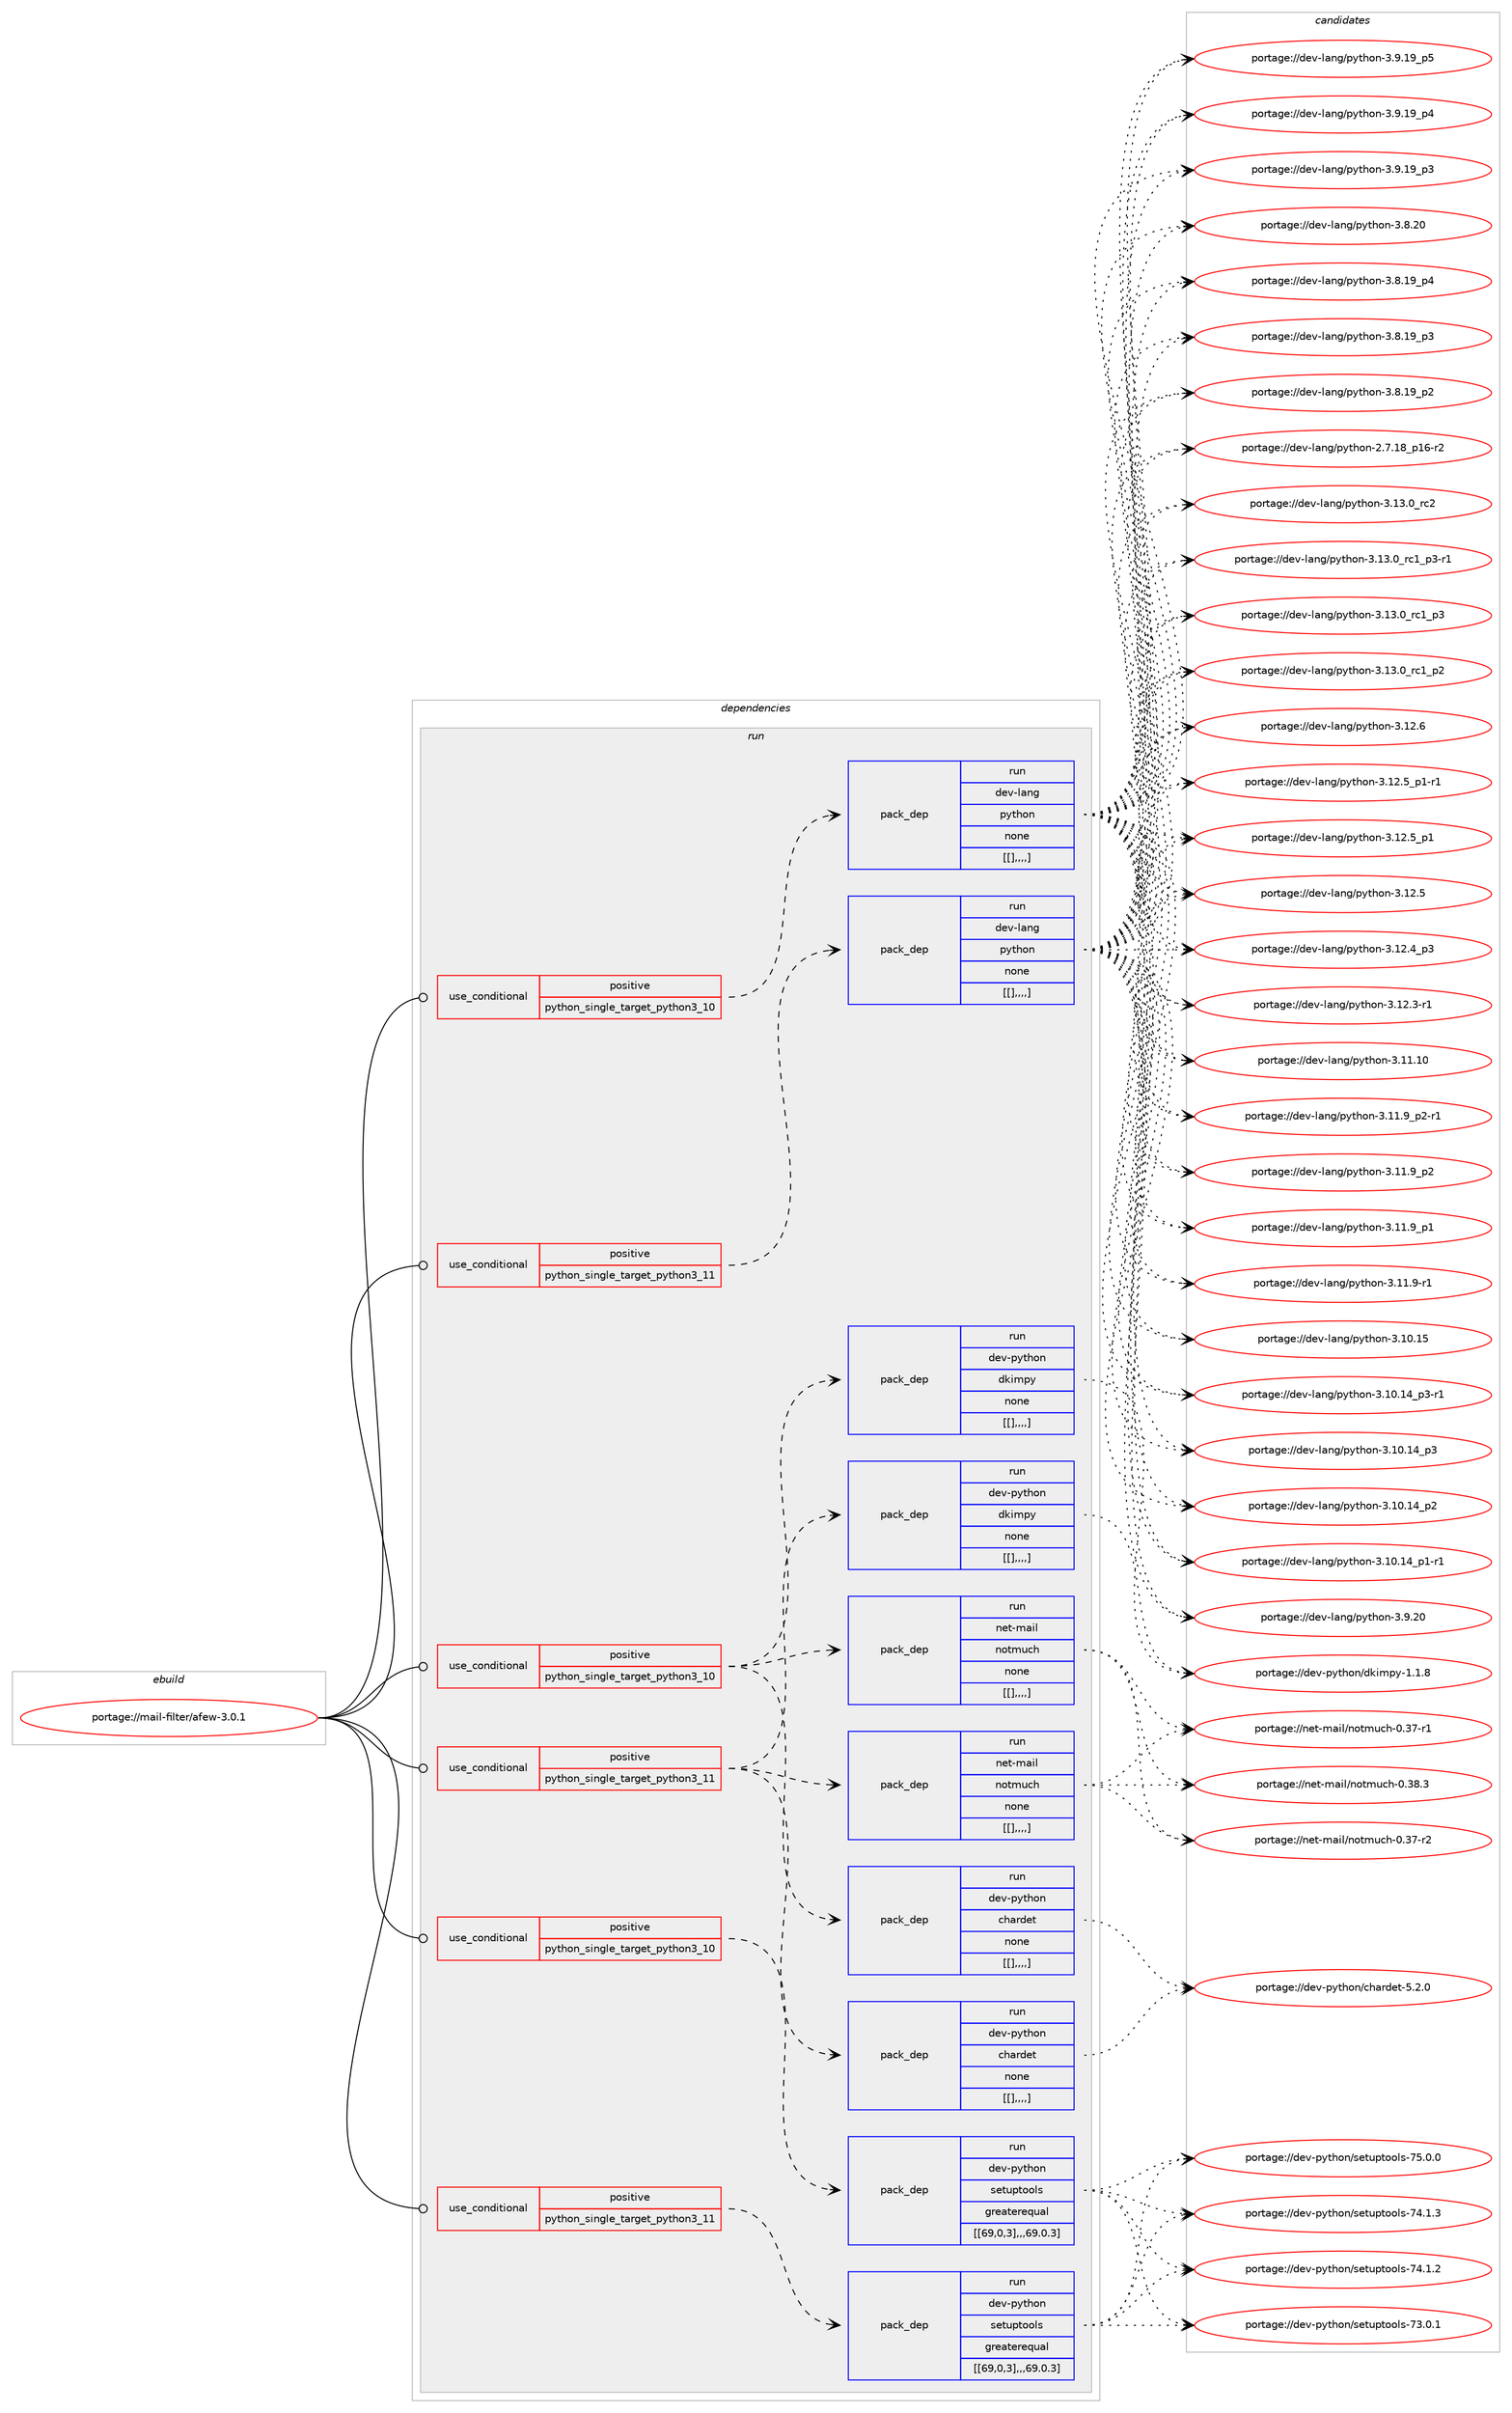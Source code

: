 digraph prolog {

# *************
# Graph options
# *************

newrank=true;
concentrate=true;
compound=true;
graph [rankdir=LR,fontname=Helvetica,fontsize=10,ranksep=1.5];#, ranksep=2.5, nodesep=0.2];
edge  [arrowhead=vee];
node  [fontname=Helvetica,fontsize=10];

# **********
# The ebuild
# **********

subgraph cluster_leftcol {
color=gray;
label=<<i>ebuild</i>>;
id [label="portage://mail-filter/afew-3.0.1", color=red, width=4, href="../mail-filter/afew-3.0.1.svg"];
}

# ****************
# The dependencies
# ****************

subgraph cluster_midcol {
color=gray;
label=<<i>dependencies</i>>;
subgraph cluster_compile {
fillcolor="#eeeeee";
style=filled;
label=<<i>compile</i>>;
}
subgraph cluster_compileandrun {
fillcolor="#eeeeee";
style=filled;
label=<<i>compile and run</i>>;
}
subgraph cluster_run {
fillcolor="#eeeeee";
style=filled;
label=<<i>run</i>>;
subgraph cond72528 {
dependency291865 [label=<<TABLE BORDER="0" CELLBORDER="1" CELLSPACING="0" CELLPADDING="4"><TR><TD ROWSPAN="3" CELLPADDING="10">use_conditional</TD></TR><TR><TD>positive</TD></TR><TR><TD>python_single_target_python3_10</TD></TR></TABLE>>, shape=none, color=red];
subgraph pack216911 {
dependency291866 [label=<<TABLE BORDER="0" CELLBORDER="1" CELLSPACING="0" CELLPADDING="4" WIDTH="220"><TR><TD ROWSPAN="6" CELLPADDING="30">pack_dep</TD></TR><TR><TD WIDTH="110">run</TD></TR><TR><TD>dev-lang</TD></TR><TR><TD>python</TD></TR><TR><TD>none</TD></TR><TR><TD>[[],,,,]</TD></TR></TABLE>>, shape=none, color=blue];
}
dependency291865:e -> dependency291866:w [weight=20,style="dashed",arrowhead="vee"];
}
id:e -> dependency291865:w [weight=20,style="solid",arrowhead="odot"];
subgraph cond72529 {
dependency291867 [label=<<TABLE BORDER="0" CELLBORDER="1" CELLSPACING="0" CELLPADDING="4"><TR><TD ROWSPAN="3" CELLPADDING="10">use_conditional</TD></TR><TR><TD>positive</TD></TR><TR><TD>python_single_target_python3_10</TD></TR></TABLE>>, shape=none, color=red];
subgraph pack216912 {
dependency291868 [label=<<TABLE BORDER="0" CELLBORDER="1" CELLSPACING="0" CELLPADDING="4" WIDTH="220"><TR><TD ROWSPAN="6" CELLPADDING="30">pack_dep</TD></TR><TR><TD WIDTH="110">run</TD></TR><TR><TD>dev-python</TD></TR><TR><TD>chardet</TD></TR><TR><TD>none</TD></TR><TR><TD>[[],,,,]</TD></TR></TABLE>>, shape=none, color=blue];
}
dependency291867:e -> dependency291868:w [weight=20,style="dashed",arrowhead="vee"];
subgraph pack216913 {
dependency291869 [label=<<TABLE BORDER="0" CELLBORDER="1" CELLSPACING="0" CELLPADDING="4" WIDTH="220"><TR><TD ROWSPAN="6" CELLPADDING="30">pack_dep</TD></TR><TR><TD WIDTH="110">run</TD></TR><TR><TD>dev-python</TD></TR><TR><TD>dkimpy</TD></TR><TR><TD>none</TD></TR><TR><TD>[[],,,,]</TD></TR></TABLE>>, shape=none, color=blue];
}
dependency291867:e -> dependency291869:w [weight=20,style="dashed",arrowhead="vee"];
subgraph pack216914 {
dependency291870 [label=<<TABLE BORDER="0" CELLBORDER="1" CELLSPACING="0" CELLPADDING="4" WIDTH="220"><TR><TD ROWSPAN="6" CELLPADDING="30">pack_dep</TD></TR><TR><TD WIDTH="110">run</TD></TR><TR><TD>net-mail</TD></TR><TR><TD>notmuch</TD></TR><TR><TD>none</TD></TR><TR><TD>[[],,,,]</TD></TR></TABLE>>, shape=none, color=blue];
}
dependency291867:e -> dependency291870:w [weight=20,style="dashed",arrowhead="vee"];
}
id:e -> dependency291867:w [weight=20,style="solid",arrowhead="odot"];
subgraph cond72530 {
dependency291871 [label=<<TABLE BORDER="0" CELLBORDER="1" CELLSPACING="0" CELLPADDING="4"><TR><TD ROWSPAN="3" CELLPADDING="10">use_conditional</TD></TR><TR><TD>positive</TD></TR><TR><TD>python_single_target_python3_10</TD></TR></TABLE>>, shape=none, color=red];
subgraph pack216915 {
dependency291872 [label=<<TABLE BORDER="0" CELLBORDER="1" CELLSPACING="0" CELLPADDING="4" WIDTH="220"><TR><TD ROWSPAN="6" CELLPADDING="30">pack_dep</TD></TR><TR><TD WIDTH="110">run</TD></TR><TR><TD>dev-python</TD></TR><TR><TD>setuptools</TD></TR><TR><TD>greaterequal</TD></TR><TR><TD>[[69,0,3],,,69.0.3]</TD></TR></TABLE>>, shape=none, color=blue];
}
dependency291871:e -> dependency291872:w [weight=20,style="dashed",arrowhead="vee"];
}
id:e -> dependency291871:w [weight=20,style="solid",arrowhead="odot"];
subgraph cond72531 {
dependency291873 [label=<<TABLE BORDER="0" CELLBORDER="1" CELLSPACING="0" CELLPADDING="4"><TR><TD ROWSPAN="3" CELLPADDING="10">use_conditional</TD></TR><TR><TD>positive</TD></TR><TR><TD>python_single_target_python3_11</TD></TR></TABLE>>, shape=none, color=red];
subgraph pack216916 {
dependency291874 [label=<<TABLE BORDER="0" CELLBORDER="1" CELLSPACING="0" CELLPADDING="4" WIDTH="220"><TR><TD ROWSPAN="6" CELLPADDING="30">pack_dep</TD></TR><TR><TD WIDTH="110">run</TD></TR><TR><TD>dev-lang</TD></TR><TR><TD>python</TD></TR><TR><TD>none</TD></TR><TR><TD>[[],,,,]</TD></TR></TABLE>>, shape=none, color=blue];
}
dependency291873:e -> dependency291874:w [weight=20,style="dashed",arrowhead="vee"];
}
id:e -> dependency291873:w [weight=20,style="solid",arrowhead="odot"];
subgraph cond72532 {
dependency291875 [label=<<TABLE BORDER="0" CELLBORDER="1" CELLSPACING="0" CELLPADDING="4"><TR><TD ROWSPAN="3" CELLPADDING="10">use_conditional</TD></TR><TR><TD>positive</TD></TR><TR><TD>python_single_target_python3_11</TD></TR></TABLE>>, shape=none, color=red];
subgraph pack216917 {
dependency291876 [label=<<TABLE BORDER="0" CELLBORDER="1" CELLSPACING="0" CELLPADDING="4" WIDTH="220"><TR><TD ROWSPAN="6" CELLPADDING="30">pack_dep</TD></TR><TR><TD WIDTH="110">run</TD></TR><TR><TD>dev-python</TD></TR><TR><TD>chardet</TD></TR><TR><TD>none</TD></TR><TR><TD>[[],,,,]</TD></TR></TABLE>>, shape=none, color=blue];
}
dependency291875:e -> dependency291876:w [weight=20,style="dashed",arrowhead="vee"];
subgraph pack216918 {
dependency291877 [label=<<TABLE BORDER="0" CELLBORDER="1" CELLSPACING="0" CELLPADDING="4" WIDTH="220"><TR><TD ROWSPAN="6" CELLPADDING="30">pack_dep</TD></TR><TR><TD WIDTH="110">run</TD></TR><TR><TD>dev-python</TD></TR><TR><TD>dkimpy</TD></TR><TR><TD>none</TD></TR><TR><TD>[[],,,,]</TD></TR></TABLE>>, shape=none, color=blue];
}
dependency291875:e -> dependency291877:w [weight=20,style="dashed",arrowhead="vee"];
subgraph pack216919 {
dependency291878 [label=<<TABLE BORDER="0" CELLBORDER="1" CELLSPACING="0" CELLPADDING="4" WIDTH="220"><TR><TD ROWSPAN="6" CELLPADDING="30">pack_dep</TD></TR><TR><TD WIDTH="110">run</TD></TR><TR><TD>net-mail</TD></TR><TR><TD>notmuch</TD></TR><TR><TD>none</TD></TR><TR><TD>[[],,,,]</TD></TR></TABLE>>, shape=none, color=blue];
}
dependency291875:e -> dependency291878:w [weight=20,style="dashed",arrowhead="vee"];
}
id:e -> dependency291875:w [weight=20,style="solid",arrowhead="odot"];
subgraph cond72533 {
dependency291879 [label=<<TABLE BORDER="0" CELLBORDER="1" CELLSPACING="0" CELLPADDING="4"><TR><TD ROWSPAN="3" CELLPADDING="10">use_conditional</TD></TR><TR><TD>positive</TD></TR><TR><TD>python_single_target_python3_11</TD></TR></TABLE>>, shape=none, color=red];
subgraph pack216920 {
dependency291880 [label=<<TABLE BORDER="0" CELLBORDER="1" CELLSPACING="0" CELLPADDING="4" WIDTH="220"><TR><TD ROWSPAN="6" CELLPADDING="30">pack_dep</TD></TR><TR><TD WIDTH="110">run</TD></TR><TR><TD>dev-python</TD></TR><TR><TD>setuptools</TD></TR><TR><TD>greaterequal</TD></TR><TR><TD>[[69,0,3],,,69.0.3]</TD></TR></TABLE>>, shape=none, color=blue];
}
dependency291879:e -> dependency291880:w [weight=20,style="dashed",arrowhead="vee"];
}
id:e -> dependency291879:w [weight=20,style="solid",arrowhead="odot"];
}
}

# **************
# The candidates
# **************

subgraph cluster_choices {
rank=same;
color=gray;
label=<<i>candidates</i>>;

subgraph choice216911 {
color=black;
nodesep=1;
choice10010111845108971101034711212111610411111045514649514648951149950 [label="portage://dev-lang/python-3.13.0_rc2", color=red, width=4,href="../dev-lang/python-3.13.0_rc2.svg"];
choice1001011184510897110103471121211161041111104551464951464895114994995112514511449 [label="portage://dev-lang/python-3.13.0_rc1_p3-r1", color=red, width=4,href="../dev-lang/python-3.13.0_rc1_p3-r1.svg"];
choice100101118451089711010347112121116104111110455146495146489511499499511251 [label="portage://dev-lang/python-3.13.0_rc1_p3", color=red, width=4,href="../dev-lang/python-3.13.0_rc1_p3.svg"];
choice100101118451089711010347112121116104111110455146495146489511499499511250 [label="portage://dev-lang/python-3.13.0_rc1_p2", color=red, width=4,href="../dev-lang/python-3.13.0_rc1_p2.svg"];
choice10010111845108971101034711212111610411111045514649504654 [label="portage://dev-lang/python-3.12.6", color=red, width=4,href="../dev-lang/python-3.12.6.svg"];
choice1001011184510897110103471121211161041111104551464950465395112494511449 [label="portage://dev-lang/python-3.12.5_p1-r1", color=red, width=4,href="../dev-lang/python-3.12.5_p1-r1.svg"];
choice100101118451089711010347112121116104111110455146495046539511249 [label="portage://dev-lang/python-3.12.5_p1", color=red, width=4,href="../dev-lang/python-3.12.5_p1.svg"];
choice10010111845108971101034711212111610411111045514649504653 [label="portage://dev-lang/python-3.12.5", color=red, width=4,href="../dev-lang/python-3.12.5.svg"];
choice100101118451089711010347112121116104111110455146495046529511251 [label="portage://dev-lang/python-3.12.4_p3", color=red, width=4,href="../dev-lang/python-3.12.4_p3.svg"];
choice100101118451089711010347112121116104111110455146495046514511449 [label="portage://dev-lang/python-3.12.3-r1", color=red, width=4,href="../dev-lang/python-3.12.3-r1.svg"];
choice1001011184510897110103471121211161041111104551464949464948 [label="portage://dev-lang/python-3.11.10", color=red, width=4,href="../dev-lang/python-3.11.10.svg"];
choice1001011184510897110103471121211161041111104551464949465795112504511449 [label="portage://dev-lang/python-3.11.9_p2-r1", color=red, width=4,href="../dev-lang/python-3.11.9_p2-r1.svg"];
choice100101118451089711010347112121116104111110455146494946579511250 [label="portage://dev-lang/python-3.11.9_p2", color=red, width=4,href="../dev-lang/python-3.11.9_p2.svg"];
choice100101118451089711010347112121116104111110455146494946579511249 [label="portage://dev-lang/python-3.11.9_p1", color=red, width=4,href="../dev-lang/python-3.11.9_p1.svg"];
choice100101118451089711010347112121116104111110455146494946574511449 [label="portage://dev-lang/python-3.11.9-r1", color=red, width=4,href="../dev-lang/python-3.11.9-r1.svg"];
choice1001011184510897110103471121211161041111104551464948464953 [label="portage://dev-lang/python-3.10.15", color=red, width=4,href="../dev-lang/python-3.10.15.svg"];
choice100101118451089711010347112121116104111110455146494846495295112514511449 [label="portage://dev-lang/python-3.10.14_p3-r1", color=red, width=4,href="../dev-lang/python-3.10.14_p3-r1.svg"];
choice10010111845108971101034711212111610411111045514649484649529511251 [label="portage://dev-lang/python-3.10.14_p3", color=red, width=4,href="../dev-lang/python-3.10.14_p3.svg"];
choice10010111845108971101034711212111610411111045514649484649529511250 [label="portage://dev-lang/python-3.10.14_p2", color=red, width=4,href="../dev-lang/python-3.10.14_p2.svg"];
choice100101118451089711010347112121116104111110455146494846495295112494511449 [label="portage://dev-lang/python-3.10.14_p1-r1", color=red, width=4,href="../dev-lang/python-3.10.14_p1-r1.svg"];
choice10010111845108971101034711212111610411111045514657465048 [label="portage://dev-lang/python-3.9.20", color=red, width=4,href="../dev-lang/python-3.9.20.svg"];
choice100101118451089711010347112121116104111110455146574649579511253 [label="portage://dev-lang/python-3.9.19_p5", color=red, width=4,href="../dev-lang/python-3.9.19_p5.svg"];
choice100101118451089711010347112121116104111110455146574649579511252 [label="portage://dev-lang/python-3.9.19_p4", color=red, width=4,href="../dev-lang/python-3.9.19_p4.svg"];
choice100101118451089711010347112121116104111110455146574649579511251 [label="portage://dev-lang/python-3.9.19_p3", color=red, width=4,href="../dev-lang/python-3.9.19_p3.svg"];
choice10010111845108971101034711212111610411111045514656465048 [label="portage://dev-lang/python-3.8.20", color=red, width=4,href="../dev-lang/python-3.8.20.svg"];
choice100101118451089711010347112121116104111110455146564649579511252 [label="portage://dev-lang/python-3.8.19_p4", color=red, width=4,href="../dev-lang/python-3.8.19_p4.svg"];
choice100101118451089711010347112121116104111110455146564649579511251 [label="portage://dev-lang/python-3.8.19_p3", color=red, width=4,href="../dev-lang/python-3.8.19_p3.svg"];
choice100101118451089711010347112121116104111110455146564649579511250 [label="portage://dev-lang/python-3.8.19_p2", color=red, width=4,href="../dev-lang/python-3.8.19_p2.svg"];
choice100101118451089711010347112121116104111110455046554649569511249544511450 [label="portage://dev-lang/python-2.7.18_p16-r2", color=red, width=4,href="../dev-lang/python-2.7.18_p16-r2.svg"];
dependency291866:e -> choice10010111845108971101034711212111610411111045514649514648951149950:w [style=dotted,weight="100"];
dependency291866:e -> choice1001011184510897110103471121211161041111104551464951464895114994995112514511449:w [style=dotted,weight="100"];
dependency291866:e -> choice100101118451089711010347112121116104111110455146495146489511499499511251:w [style=dotted,weight="100"];
dependency291866:e -> choice100101118451089711010347112121116104111110455146495146489511499499511250:w [style=dotted,weight="100"];
dependency291866:e -> choice10010111845108971101034711212111610411111045514649504654:w [style=dotted,weight="100"];
dependency291866:e -> choice1001011184510897110103471121211161041111104551464950465395112494511449:w [style=dotted,weight="100"];
dependency291866:e -> choice100101118451089711010347112121116104111110455146495046539511249:w [style=dotted,weight="100"];
dependency291866:e -> choice10010111845108971101034711212111610411111045514649504653:w [style=dotted,weight="100"];
dependency291866:e -> choice100101118451089711010347112121116104111110455146495046529511251:w [style=dotted,weight="100"];
dependency291866:e -> choice100101118451089711010347112121116104111110455146495046514511449:w [style=dotted,weight="100"];
dependency291866:e -> choice1001011184510897110103471121211161041111104551464949464948:w [style=dotted,weight="100"];
dependency291866:e -> choice1001011184510897110103471121211161041111104551464949465795112504511449:w [style=dotted,weight="100"];
dependency291866:e -> choice100101118451089711010347112121116104111110455146494946579511250:w [style=dotted,weight="100"];
dependency291866:e -> choice100101118451089711010347112121116104111110455146494946579511249:w [style=dotted,weight="100"];
dependency291866:e -> choice100101118451089711010347112121116104111110455146494946574511449:w [style=dotted,weight="100"];
dependency291866:e -> choice1001011184510897110103471121211161041111104551464948464953:w [style=dotted,weight="100"];
dependency291866:e -> choice100101118451089711010347112121116104111110455146494846495295112514511449:w [style=dotted,weight="100"];
dependency291866:e -> choice10010111845108971101034711212111610411111045514649484649529511251:w [style=dotted,weight="100"];
dependency291866:e -> choice10010111845108971101034711212111610411111045514649484649529511250:w [style=dotted,weight="100"];
dependency291866:e -> choice100101118451089711010347112121116104111110455146494846495295112494511449:w [style=dotted,weight="100"];
dependency291866:e -> choice10010111845108971101034711212111610411111045514657465048:w [style=dotted,weight="100"];
dependency291866:e -> choice100101118451089711010347112121116104111110455146574649579511253:w [style=dotted,weight="100"];
dependency291866:e -> choice100101118451089711010347112121116104111110455146574649579511252:w [style=dotted,weight="100"];
dependency291866:e -> choice100101118451089711010347112121116104111110455146574649579511251:w [style=dotted,weight="100"];
dependency291866:e -> choice10010111845108971101034711212111610411111045514656465048:w [style=dotted,weight="100"];
dependency291866:e -> choice100101118451089711010347112121116104111110455146564649579511252:w [style=dotted,weight="100"];
dependency291866:e -> choice100101118451089711010347112121116104111110455146564649579511251:w [style=dotted,weight="100"];
dependency291866:e -> choice100101118451089711010347112121116104111110455146564649579511250:w [style=dotted,weight="100"];
dependency291866:e -> choice100101118451089711010347112121116104111110455046554649569511249544511450:w [style=dotted,weight="100"];
}
subgraph choice216912 {
color=black;
nodesep=1;
choice10010111845112121116104111110479910497114100101116455346504648 [label="portage://dev-python/chardet-5.2.0", color=red, width=4,href="../dev-python/chardet-5.2.0.svg"];
dependency291868:e -> choice10010111845112121116104111110479910497114100101116455346504648:w [style=dotted,weight="100"];
}
subgraph choice216913 {
color=black;
nodesep=1;
choice1001011184511212111610411111047100107105109112121454946494656 [label="portage://dev-python/dkimpy-1.1.8", color=red, width=4,href="../dev-python/dkimpy-1.1.8.svg"];
dependency291869:e -> choice1001011184511212111610411111047100107105109112121454946494656:w [style=dotted,weight="100"];
}
subgraph choice216914 {
color=black;
nodesep=1;
choice1101011164510997105108471101111161091179910445484651564651 [label="portage://net-mail/notmuch-0.38.3", color=red, width=4,href="../net-mail/notmuch-0.38.3.svg"];
choice1101011164510997105108471101111161091179910445484651554511450 [label="portage://net-mail/notmuch-0.37-r2", color=red, width=4,href="../net-mail/notmuch-0.37-r2.svg"];
choice1101011164510997105108471101111161091179910445484651554511449 [label="portage://net-mail/notmuch-0.37-r1", color=red, width=4,href="../net-mail/notmuch-0.37-r1.svg"];
dependency291870:e -> choice1101011164510997105108471101111161091179910445484651564651:w [style=dotted,weight="100"];
dependency291870:e -> choice1101011164510997105108471101111161091179910445484651554511450:w [style=dotted,weight="100"];
dependency291870:e -> choice1101011164510997105108471101111161091179910445484651554511449:w [style=dotted,weight="100"];
}
subgraph choice216915 {
color=black;
nodesep=1;
choice100101118451121211161041111104711510111611711211611111110811545555346484648 [label="portage://dev-python/setuptools-75.0.0", color=red, width=4,href="../dev-python/setuptools-75.0.0.svg"];
choice100101118451121211161041111104711510111611711211611111110811545555246494651 [label="portage://dev-python/setuptools-74.1.3", color=red, width=4,href="../dev-python/setuptools-74.1.3.svg"];
choice100101118451121211161041111104711510111611711211611111110811545555246494650 [label="portage://dev-python/setuptools-74.1.2", color=red, width=4,href="../dev-python/setuptools-74.1.2.svg"];
choice100101118451121211161041111104711510111611711211611111110811545555146484649 [label="portage://dev-python/setuptools-73.0.1", color=red, width=4,href="../dev-python/setuptools-73.0.1.svg"];
dependency291872:e -> choice100101118451121211161041111104711510111611711211611111110811545555346484648:w [style=dotted,weight="100"];
dependency291872:e -> choice100101118451121211161041111104711510111611711211611111110811545555246494651:w [style=dotted,weight="100"];
dependency291872:e -> choice100101118451121211161041111104711510111611711211611111110811545555246494650:w [style=dotted,weight="100"];
dependency291872:e -> choice100101118451121211161041111104711510111611711211611111110811545555146484649:w [style=dotted,weight="100"];
}
subgraph choice216916 {
color=black;
nodesep=1;
choice10010111845108971101034711212111610411111045514649514648951149950 [label="portage://dev-lang/python-3.13.0_rc2", color=red, width=4,href="../dev-lang/python-3.13.0_rc2.svg"];
choice1001011184510897110103471121211161041111104551464951464895114994995112514511449 [label="portage://dev-lang/python-3.13.0_rc1_p3-r1", color=red, width=4,href="../dev-lang/python-3.13.0_rc1_p3-r1.svg"];
choice100101118451089711010347112121116104111110455146495146489511499499511251 [label="portage://dev-lang/python-3.13.0_rc1_p3", color=red, width=4,href="../dev-lang/python-3.13.0_rc1_p3.svg"];
choice100101118451089711010347112121116104111110455146495146489511499499511250 [label="portage://dev-lang/python-3.13.0_rc1_p2", color=red, width=4,href="../dev-lang/python-3.13.0_rc1_p2.svg"];
choice10010111845108971101034711212111610411111045514649504654 [label="portage://dev-lang/python-3.12.6", color=red, width=4,href="../dev-lang/python-3.12.6.svg"];
choice1001011184510897110103471121211161041111104551464950465395112494511449 [label="portage://dev-lang/python-3.12.5_p1-r1", color=red, width=4,href="../dev-lang/python-3.12.5_p1-r1.svg"];
choice100101118451089711010347112121116104111110455146495046539511249 [label="portage://dev-lang/python-3.12.5_p1", color=red, width=4,href="../dev-lang/python-3.12.5_p1.svg"];
choice10010111845108971101034711212111610411111045514649504653 [label="portage://dev-lang/python-3.12.5", color=red, width=4,href="../dev-lang/python-3.12.5.svg"];
choice100101118451089711010347112121116104111110455146495046529511251 [label="portage://dev-lang/python-3.12.4_p3", color=red, width=4,href="../dev-lang/python-3.12.4_p3.svg"];
choice100101118451089711010347112121116104111110455146495046514511449 [label="portage://dev-lang/python-3.12.3-r1", color=red, width=4,href="../dev-lang/python-3.12.3-r1.svg"];
choice1001011184510897110103471121211161041111104551464949464948 [label="portage://dev-lang/python-3.11.10", color=red, width=4,href="../dev-lang/python-3.11.10.svg"];
choice1001011184510897110103471121211161041111104551464949465795112504511449 [label="portage://dev-lang/python-3.11.9_p2-r1", color=red, width=4,href="../dev-lang/python-3.11.9_p2-r1.svg"];
choice100101118451089711010347112121116104111110455146494946579511250 [label="portage://dev-lang/python-3.11.9_p2", color=red, width=4,href="../dev-lang/python-3.11.9_p2.svg"];
choice100101118451089711010347112121116104111110455146494946579511249 [label="portage://dev-lang/python-3.11.9_p1", color=red, width=4,href="../dev-lang/python-3.11.9_p1.svg"];
choice100101118451089711010347112121116104111110455146494946574511449 [label="portage://dev-lang/python-3.11.9-r1", color=red, width=4,href="../dev-lang/python-3.11.9-r1.svg"];
choice1001011184510897110103471121211161041111104551464948464953 [label="portage://dev-lang/python-3.10.15", color=red, width=4,href="../dev-lang/python-3.10.15.svg"];
choice100101118451089711010347112121116104111110455146494846495295112514511449 [label="portage://dev-lang/python-3.10.14_p3-r1", color=red, width=4,href="../dev-lang/python-3.10.14_p3-r1.svg"];
choice10010111845108971101034711212111610411111045514649484649529511251 [label="portage://dev-lang/python-3.10.14_p3", color=red, width=4,href="../dev-lang/python-3.10.14_p3.svg"];
choice10010111845108971101034711212111610411111045514649484649529511250 [label="portage://dev-lang/python-3.10.14_p2", color=red, width=4,href="../dev-lang/python-3.10.14_p2.svg"];
choice100101118451089711010347112121116104111110455146494846495295112494511449 [label="portage://dev-lang/python-3.10.14_p1-r1", color=red, width=4,href="../dev-lang/python-3.10.14_p1-r1.svg"];
choice10010111845108971101034711212111610411111045514657465048 [label="portage://dev-lang/python-3.9.20", color=red, width=4,href="../dev-lang/python-3.9.20.svg"];
choice100101118451089711010347112121116104111110455146574649579511253 [label="portage://dev-lang/python-3.9.19_p5", color=red, width=4,href="../dev-lang/python-3.9.19_p5.svg"];
choice100101118451089711010347112121116104111110455146574649579511252 [label="portage://dev-lang/python-3.9.19_p4", color=red, width=4,href="../dev-lang/python-3.9.19_p4.svg"];
choice100101118451089711010347112121116104111110455146574649579511251 [label="portage://dev-lang/python-3.9.19_p3", color=red, width=4,href="../dev-lang/python-3.9.19_p3.svg"];
choice10010111845108971101034711212111610411111045514656465048 [label="portage://dev-lang/python-3.8.20", color=red, width=4,href="../dev-lang/python-3.8.20.svg"];
choice100101118451089711010347112121116104111110455146564649579511252 [label="portage://dev-lang/python-3.8.19_p4", color=red, width=4,href="../dev-lang/python-3.8.19_p4.svg"];
choice100101118451089711010347112121116104111110455146564649579511251 [label="portage://dev-lang/python-3.8.19_p3", color=red, width=4,href="../dev-lang/python-3.8.19_p3.svg"];
choice100101118451089711010347112121116104111110455146564649579511250 [label="portage://dev-lang/python-3.8.19_p2", color=red, width=4,href="../dev-lang/python-3.8.19_p2.svg"];
choice100101118451089711010347112121116104111110455046554649569511249544511450 [label="portage://dev-lang/python-2.7.18_p16-r2", color=red, width=4,href="../dev-lang/python-2.7.18_p16-r2.svg"];
dependency291874:e -> choice10010111845108971101034711212111610411111045514649514648951149950:w [style=dotted,weight="100"];
dependency291874:e -> choice1001011184510897110103471121211161041111104551464951464895114994995112514511449:w [style=dotted,weight="100"];
dependency291874:e -> choice100101118451089711010347112121116104111110455146495146489511499499511251:w [style=dotted,weight="100"];
dependency291874:e -> choice100101118451089711010347112121116104111110455146495146489511499499511250:w [style=dotted,weight="100"];
dependency291874:e -> choice10010111845108971101034711212111610411111045514649504654:w [style=dotted,weight="100"];
dependency291874:e -> choice1001011184510897110103471121211161041111104551464950465395112494511449:w [style=dotted,weight="100"];
dependency291874:e -> choice100101118451089711010347112121116104111110455146495046539511249:w [style=dotted,weight="100"];
dependency291874:e -> choice10010111845108971101034711212111610411111045514649504653:w [style=dotted,weight="100"];
dependency291874:e -> choice100101118451089711010347112121116104111110455146495046529511251:w [style=dotted,weight="100"];
dependency291874:e -> choice100101118451089711010347112121116104111110455146495046514511449:w [style=dotted,weight="100"];
dependency291874:e -> choice1001011184510897110103471121211161041111104551464949464948:w [style=dotted,weight="100"];
dependency291874:e -> choice1001011184510897110103471121211161041111104551464949465795112504511449:w [style=dotted,weight="100"];
dependency291874:e -> choice100101118451089711010347112121116104111110455146494946579511250:w [style=dotted,weight="100"];
dependency291874:e -> choice100101118451089711010347112121116104111110455146494946579511249:w [style=dotted,weight="100"];
dependency291874:e -> choice100101118451089711010347112121116104111110455146494946574511449:w [style=dotted,weight="100"];
dependency291874:e -> choice1001011184510897110103471121211161041111104551464948464953:w [style=dotted,weight="100"];
dependency291874:e -> choice100101118451089711010347112121116104111110455146494846495295112514511449:w [style=dotted,weight="100"];
dependency291874:e -> choice10010111845108971101034711212111610411111045514649484649529511251:w [style=dotted,weight="100"];
dependency291874:e -> choice10010111845108971101034711212111610411111045514649484649529511250:w [style=dotted,weight="100"];
dependency291874:e -> choice100101118451089711010347112121116104111110455146494846495295112494511449:w [style=dotted,weight="100"];
dependency291874:e -> choice10010111845108971101034711212111610411111045514657465048:w [style=dotted,weight="100"];
dependency291874:e -> choice100101118451089711010347112121116104111110455146574649579511253:w [style=dotted,weight="100"];
dependency291874:e -> choice100101118451089711010347112121116104111110455146574649579511252:w [style=dotted,weight="100"];
dependency291874:e -> choice100101118451089711010347112121116104111110455146574649579511251:w [style=dotted,weight="100"];
dependency291874:e -> choice10010111845108971101034711212111610411111045514656465048:w [style=dotted,weight="100"];
dependency291874:e -> choice100101118451089711010347112121116104111110455146564649579511252:w [style=dotted,weight="100"];
dependency291874:e -> choice100101118451089711010347112121116104111110455146564649579511251:w [style=dotted,weight="100"];
dependency291874:e -> choice100101118451089711010347112121116104111110455146564649579511250:w [style=dotted,weight="100"];
dependency291874:e -> choice100101118451089711010347112121116104111110455046554649569511249544511450:w [style=dotted,weight="100"];
}
subgraph choice216917 {
color=black;
nodesep=1;
choice10010111845112121116104111110479910497114100101116455346504648 [label="portage://dev-python/chardet-5.2.0", color=red, width=4,href="../dev-python/chardet-5.2.0.svg"];
dependency291876:e -> choice10010111845112121116104111110479910497114100101116455346504648:w [style=dotted,weight="100"];
}
subgraph choice216918 {
color=black;
nodesep=1;
choice1001011184511212111610411111047100107105109112121454946494656 [label="portage://dev-python/dkimpy-1.1.8", color=red, width=4,href="../dev-python/dkimpy-1.1.8.svg"];
dependency291877:e -> choice1001011184511212111610411111047100107105109112121454946494656:w [style=dotted,weight="100"];
}
subgraph choice216919 {
color=black;
nodesep=1;
choice1101011164510997105108471101111161091179910445484651564651 [label="portage://net-mail/notmuch-0.38.3", color=red, width=4,href="../net-mail/notmuch-0.38.3.svg"];
choice1101011164510997105108471101111161091179910445484651554511450 [label="portage://net-mail/notmuch-0.37-r2", color=red, width=4,href="../net-mail/notmuch-0.37-r2.svg"];
choice1101011164510997105108471101111161091179910445484651554511449 [label="portage://net-mail/notmuch-0.37-r1", color=red, width=4,href="../net-mail/notmuch-0.37-r1.svg"];
dependency291878:e -> choice1101011164510997105108471101111161091179910445484651564651:w [style=dotted,weight="100"];
dependency291878:e -> choice1101011164510997105108471101111161091179910445484651554511450:w [style=dotted,weight="100"];
dependency291878:e -> choice1101011164510997105108471101111161091179910445484651554511449:w [style=dotted,weight="100"];
}
subgraph choice216920 {
color=black;
nodesep=1;
choice100101118451121211161041111104711510111611711211611111110811545555346484648 [label="portage://dev-python/setuptools-75.0.0", color=red, width=4,href="../dev-python/setuptools-75.0.0.svg"];
choice100101118451121211161041111104711510111611711211611111110811545555246494651 [label="portage://dev-python/setuptools-74.1.3", color=red, width=4,href="../dev-python/setuptools-74.1.3.svg"];
choice100101118451121211161041111104711510111611711211611111110811545555246494650 [label="portage://dev-python/setuptools-74.1.2", color=red, width=4,href="../dev-python/setuptools-74.1.2.svg"];
choice100101118451121211161041111104711510111611711211611111110811545555146484649 [label="portage://dev-python/setuptools-73.0.1", color=red, width=4,href="../dev-python/setuptools-73.0.1.svg"];
dependency291880:e -> choice100101118451121211161041111104711510111611711211611111110811545555346484648:w [style=dotted,weight="100"];
dependency291880:e -> choice100101118451121211161041111104711510111611711211611111110811545555246494651:w [style=dotted,weight="100"];
dependency291880:e -> choice100101118451121211161041111104711510111611711211611111110811545555246494650:w [style=dotted,weight="100"];
dependency291880:e -> choice100101118451121211161041111104711510111611711211611111110811545555146484649:w [style=dotted,weight="100"];
}
}

}
